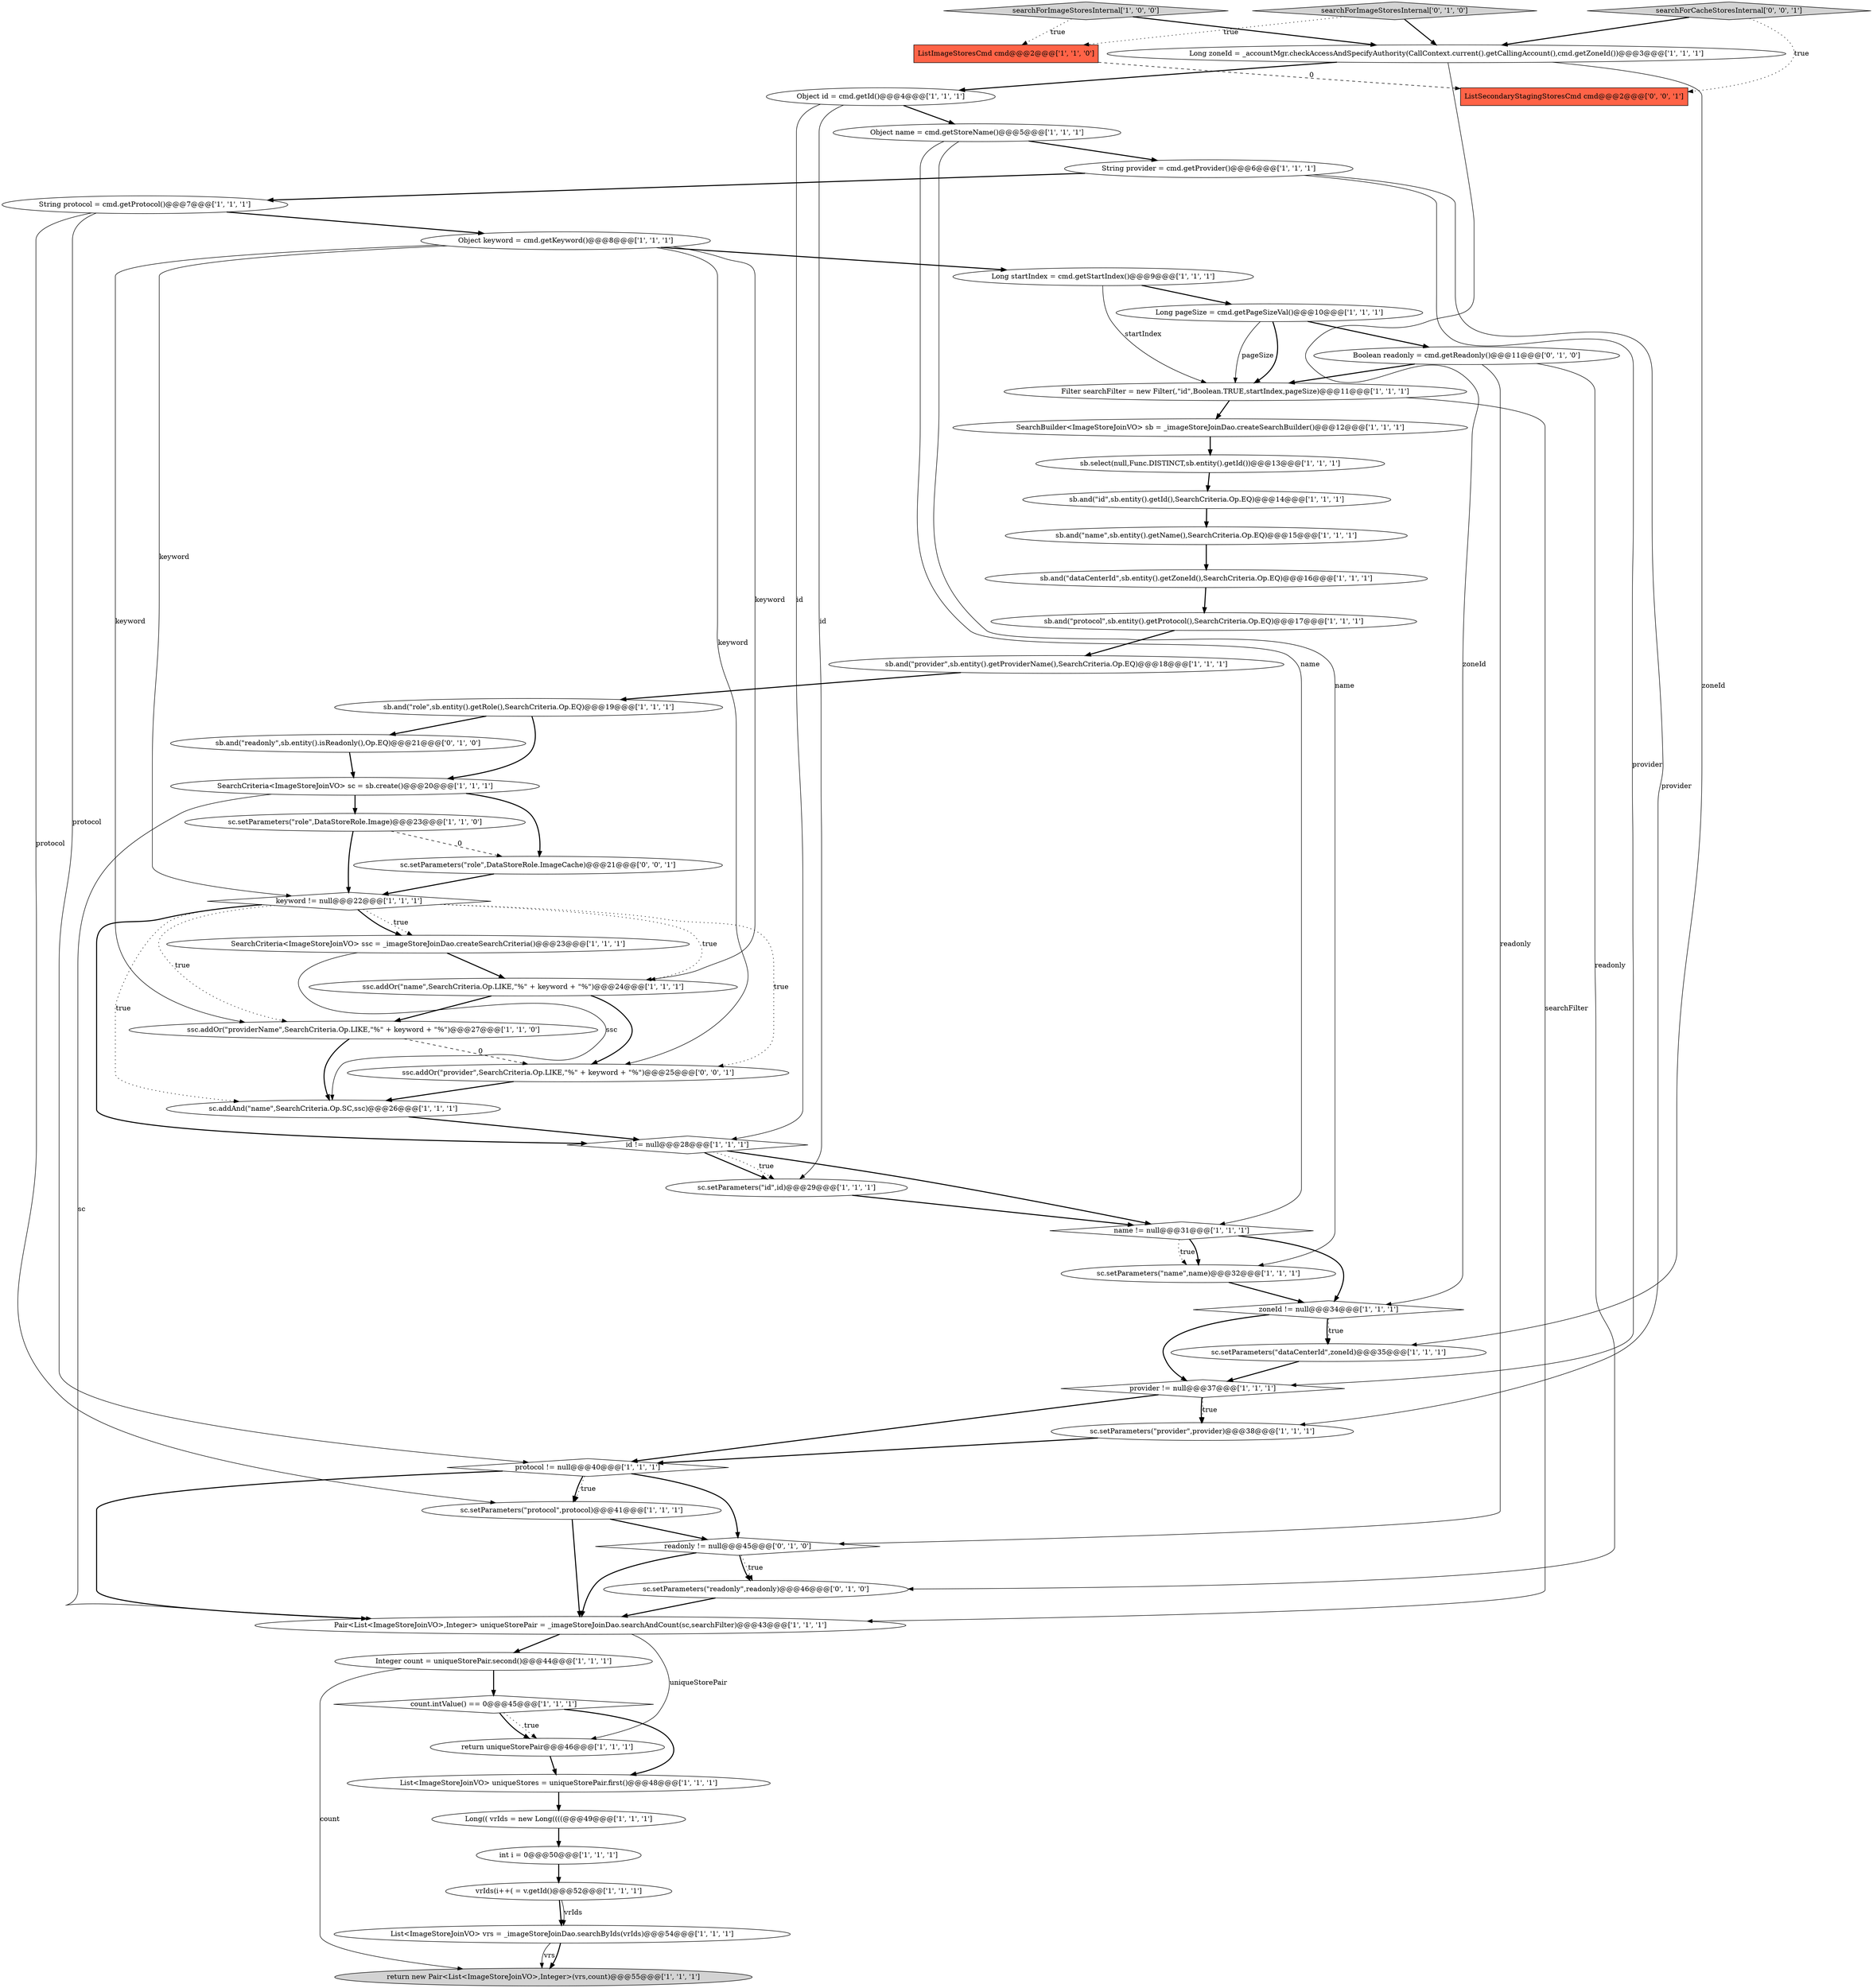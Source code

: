 digraph {
7 [style = filled, label = "ListImageStoresCmd cmd@@@2@@@['1', '1', '0']", fillcolor = tomato, shape = box image = "AAA0AAABBB1BBB"];
9 [style = filled, label = "sb.and(\"provider\",sb.entity().getProviderName(),SearchCriteria.Op.EQ)@@@18@@@['1', '1', '1']", fillcolor = white, shape = ellipse image = "AAA0AAABBB1BBB"];
33 [style = filled, label = "sb.and(\"name\",sb.entity().getName(),SearchCriteria.Op.EQ)@@@15@@@['1', '1', '1']", fillcolor = white, shape = ellipse image = "AAA0AAABBB1BBB"];
12 [style = filled, label = "int i = 0@@@50@@@['1', '1', '1']", fillcolor = white, shape = ellipse image = "AAA0AAABBB1BBB"];
40 [style = filled, label = "sb.and(\"dataCenterId\",sb.entity().getZoneId(),SearchCriteria.Op.EQ)@@@16@@@['1', '1', '1']", fillcolor = white, shape = ellipse image = "AAA0AAABBB1BBB"];
46 [style = filled, label = "readonly != null@@@45@@@['0', '1', '0']", fillcolor = white, shape = diamond image = "AAA1AAABBB2BBB"];
48 [style = filled, label = "searchForImageStoresInternal['0', '1', '0']", fillcolor = lightgray, shape = diamond image = "AAA0AAABBB2BBB"];
5 [style = filled, label = "Pair<List<ImageStoreJoinVO>,Integer> uniqueStorePair = _imageStoreJoinDao.searchAndCount(sc,searchFilter)@@@43@@@['1', '1', '1']", fillcolor = white, shape = ellipse image = "AAA0AAABBB1BBB"];
21 [style = filled, label = "Object name = cmd.getStoreName()@@@5@@@['1', '1', '1']", fillcolor = white, shape = ellipse image = "AAA0AAABBB1BBB"];
6 [style = filled, label = "List<ImageStoreJoinVO> uniqueStores = uniqueStorePair.first()@@@48@@@['1', '1', '1']", fillcolor = white, shape = ellipse image = "AAA0AAABBB1BBB"];
19 [style = filled, label = "zoneId != null@@@34@@@['1', '1', '1']", fillcolor = white, shape = diamond image = "AAA0AAABBB1BBB"];
29 [style = filled, label = "SearchCriteria<ImageStoreJoinVO> ssc = _imageStoreJoinDao.createSearchCriteria()@@@23@@@['1', '1', '1']", fillcolor = white, shape = ellipse image = "AAA0AAABBB1BBB"];
43 [style = filled, label = "SearchBuilder<ImageStoreJoinVO> sb = _imageStoreJoinDao.createSearchBuilder()@@@12@@@['1', '1', '1']", fillcolor = white, shape = ellipse image = "AAA0AAABBB1BBB"];
2 [style = filled, label = "sb.and(\"role\",sb.entity().getRole(),SearchCriteria.Op.EQ)@@@19@@@['1', '1', '1']", fillcolor = white, shape = ellipse image = "AAA0AAABBB1BBB"];
1 [style = filled, label = "sb.and(\"id\",sb.entity().getId(),SearchCriteria.Op.EQ)@@@14@@@['1', '1', '1']", fillcolor = white, shape = ellipse image = "AAA0AAABBB1BBB"];
28 [style = filled, label = "sb.and(\"protocol\",sb.entity().getProtocol(),SearchCriteria.Op.EQ)@@@17@@@['1', '1', '1']", fillcolor = white, shape = ellipse image = "AAA0AAABBB1BBB"];
49 [style = filled, label = "Boolean readonly = cmd.getReadonly()@@@11@@@['0', '1', '0']", fillcolor = white, shape = ellipse image = "AAA1AAABBB2BBB"];
45 [style = filled, label = "vrIds(i++( = v.getId()@@@52@@@['1', '1', '1']", fillcolor = white, shape = ellipse image = "AAA0AAABBB1BBB"];
51 [style = filled, label = "sc.setParameters(\"role\",DataStoreRole.ImageCache)@@@21@@@['0', '0', '1']", fillcolor = white, shape = ellipse image = "AAA0AAABBB3BBB"];
38 [style = filled, label = "Integer count = uniqueStorePair.second()@@@44@@@['1', '1', '1']", fillcolor = white, shape = ellipse image = "AAA0AAABBB1BBB"];
23 [style = filled, label = "return new Pair<List<ImageStoreJoinVO>,Integer>(vrs,count)@@@55@@@['1', '1', '1']", fillcolor = lightgray, shape = ellipse image = "AAA0AAABBB1BBB"];
47 [style = filled, label = "sc.setParameters(\"readonly\",readonly)@@@46@@@['0', '1', '0']", fillcolor = white, shape = ellipse image = "AAA1AAABBB2BBB"];
36 [style = filled, label = "SearchCriteria<ImageStoreJoinVO> sc = sb.create()@@@20@@@['1', '1', '1']", fillcolor = white, shape = ellipse image = "AAA0AAABBB1BBB"];
13 [style = filled, label = "Long zoneId = _accountMgr.checkAccessAndSpecifyAuthority(CallContext.current().getCallingAccount(),cmd.getZoneId())@@@3@@@['1', '1', '1']", fillcolor = white, shape = ellipse image = "AAA0AAABBB1BBB"];
41 [style = filled, label = "sc.setParameters(\"dataCenterId\",zoneId)@@@35@@@['1', '1', '1']", fillcolor = white, shape = ellipse image = "AAA0AAABBB1BBB"];
54 [style = filled, label = "ssc.addOr(\"provider\",SearchCriteria.Op.LIKE,\"%\" + keyword + \"%\")@@@25@@@['0', '0', '1']", fillcolor = white, shape = ellipse image = "AAA0AAABBB3BBB"];
0 [style = filled, label = "ssc.addOr(\"name\",SearchCriteria.Op.LIKE,\"%\" + keyword + \"%\")@@@24@@@['1', '1', '1']", fillcolor = white, shape = ellipse image = "AAA0AAABBB1BBB"];
24 [style = filled, label = "Long startIndex = cmd.getStartIndex()@@@9@@@['1', '1', '1']", fillcolor = white, shape = ellipse image = "AAA0AAABBB1BBB"];
39 [style = filled, label = "searchForImageStoresInternal['1', '0', '0']", fillcolor = lightgray, shape = diamond image = "AAA0AAABBB1BBB"];
15 [style = filled, label = "sb.select(null,Func.DISTINCT,sb.entity().getId())@@@13@@@['1', '1', '1']", fillcolor = white, shape = ellipse image = "AAA0AAABBB1BBB"];
16 [style = filled, label = "id != null@@@28@@@['1', '1', '1']", fillcolor = white, shape = diamond image = "AAA0AAABBB1BBB"];
22 [style = filled, label = "Object id = cmd.getId()@@@4@@@['1', '1', '1']", fillcolor = white, shape = ellipse image = "AAA0AAABBB1BBB"];
18 [style = filled, label = "sc.setParameters(\"name\",name)@@@32@@@['1', '1', '1']", fillcolor = white, shape = ellipse image = "AAA0AAABBB1BBB"];
3 [style = filled, label = "Object keyword = cmd.getKeyword()@@@8@@@['1', '1', '1']", fillcolor = white, shape = ellipse image = "AAA0AAABBB1BBB"];
34 [style = filled, label = "return uniqueStorePair@@@46@@@['1', '1', '1']", fillcolor = white, shape = ellipse image = "AAA0AAABBB1BBB"];
26 [style = filled, label = "sc.setParameters(\"protocol\",protocol)@@@41@@@['1', '1', '1']", fillcolor = white, shape = ellipse image = "AAA0AAABBB1BBB"];
11 [style = filled, label = "keyword != null@@@22@@@['1', '1', '1']", fillcolor = white, shape = diamond image = "AAA0AAABBB1BBB"];
31 [style = filled, label = "String protocol = cmd.getProtocol()@@@7@@@['1', '1', '1']", fillcolor = white, shape = ellipse image = "AAA0AAABBB1BBB"];
42 [style = filled, label = "count.intValue() == 0@@@45@@@['1', '1', '1']", fillcolor = white, shape = diamond image = "AAA0AAABBB1BBB"];
30 [style = filled, label = "sc.setParameters(\"provider\",provider)@@@38@@@['1', '1', '1']", fillcolor = white, shape = ellipse image = "AAA0AAABBB1BBB"];
20 [style = filled, label = "String provider = cmd.getProvider()@@@6@@@['1', '1', '1']", fillcolor = white, shape = ellipse image = "AAA0AAABBB1BBB"];
32 [style = filled, label = "Long pageSize = cmd.getPageSizeVal()@@@10@@@['1', '1', '1']", fillcolor = white, shape = ellipse image = "AAA0AAABBB1BBB"];
14 [style = filled, label = "ssc.addOr(\"providerName\",SearchCriteria.Op.LIKE,\"%\" + keyword + \"%\")@@@27@@@['1', '1', '0']", fillcolor = white, shape = ellipse image = "AAA0AAABBB1BBB"];
27 [style = filled, label = "Long(( vrIds = new Long((((@@@49@@@['1', '1', '1']", fillcolor = white, shape = ellipse image = "AAA0AAABBB1BBB"];
50 [style = filled, label = "sb.and(\"readonly\",sb.entity().isReadonly(),Op.EQ)@@@21@@@['0', '1', '0']", fillcolor = white, shape = ellipse image = "AAA1AAABBB2BBB"];
10 [style = filled, label = "sc.addAnd(\"name\",SearchCriteria.Op.SC,ssc)@@@26@@@['1', '1', '1']", fillcolor = white, shape = ellipse image = "AAA0AAABBB1BBB"];
4 [style = filled, label = "sc.setParameters(\"role\",DataStoreRole.Image)@@@23@@@['1', '1', '0']", fillcolor = white, shape = ellipse image = "AAA0AAABBB1BBB"];
25 [style = filled, label = "protocol != null@@@40@@@['1', '1', '1']", fillcolor = white, shape = diamond image = "AAA0AAABBB1BBB"];
17 [style = filled, label = "List<ImageStoreJoinVO> vrs = _imageStoreJoinDao.searchByIds(vrIds)@@@54@@@['1', '1', '1']", fillcolor = white, shape = ellipse image = "AAA0AAABBB1BBB"];
8 [style = filled, label = "Filter searchFilter = new Filter(,\"id\",Boolean.TRUE,startIndex,pageSize)@@@11@@@['1', '1', '1']", fillcolor = white, shape = ellipse image = "AAA0AAABBB1BBB"];
35 [style = filled, label = "sc.setParameters(\"id\",id)@@@29@@@['1', '1', '1']", fillcolor = white, shape = ellipse image = "AAA0AAABBB1BBB"];
37 [style = filled, label = "provider != null@@@37@@@['1', '1', '1']", fillcolor = white, shape = diamond image = "AAA0AAABBB1BBB"];
53 [style = filled, label = "ListSecondaryStagingStoresCmd cmd@@@2@@@['0', '0', '1']", fillcolor = tomato, shape = box image = "AAA0AAABBB3BBB"];
52 [style = filled, label = "searchForCacheStoresInternal['0', '0', '1']", fillcolor = lightgray, shape = diamond image = "AAA0AAABBB3BBB"];
44 [style = filled, label = "name != null@@@31@@@['1', '1', '1']", fillcolor = white, shape = diamond image = "AAA0AAABBB1BBB"];
45->17 [style = solid, label="vrIds"];
11->29 [style = bold, label=""];
3->24 [style = bold, label=""];
38->23 [style = solid, label="count"];
24->32 [style = bold, label=""];
46->47 [style = bold, label=""];
15->1 [style = bold, label=""];
4->51 [style = dashed, label="0"];
25->26 [style = bold, label=""];
40->28 [style = bold, label=""];
54->10 [style = bold, label=""];
13->41 [style = solid, label="zoneId"];
11->16 [style = bold, label=""];
25->26 [style = dotted, label="true"];
1->33 [style = bold, label=""];
46->47 [style = dotted, label="true"];
3->54 [style = solid, label="keyword"];
3->0 [style = solid, label="keyword"];
37->30 [style = bold, label=""];
20->37 [style = solid, label="provider"];
44->18 [style = dotted, label="true"];
17->23 [style = solid, label="vrs"];
38->42 [style = bold, label=""];
17->23 [style = bold, label=""];
25->46 [style = bold, label=""];
14->10 [style = bold, label=""];
16->35 [style = bold, label=""];
5->38 [style = bold, label=""];
48->13 [style = bold, label=""];
46->5 [style = bold, label=""];
31->3 [style = bold, label=""];
26->46 [style = bold, label=""];
14->54 [style = dashed, label="0"];
36->51 [style = bold, label=""];
16->35 [style = dotted, label="true"];
44->18 [style = bold, label=""];
42->34 [style = dotted, label="true"];
11->10 [style = dotted, label="true"];
36->4 [style = bold, label=""];
20->31 [style = bold, label=""];
39->13 [style = bold, label=""];
32->8 [style = solid, label="pageSize"];
48->7 [style = dotted, label="true"];
3->11 [style = solid, label="keyword"];
11->29 [style = dotted, label="true"];
8->5 [style = solid, label="searchFilter"];
21->18 [style = solid, label="name"];
51->11 [style = bold, label=""];
49->8 [style = bold, label=""];
22->16 [style = solid, label="id"];
31->25 [style = solid, label="protocol"];
42->34 [style = bold, label=""];
43->15 [style = bold, label=""];
6->27 [style = bold, label=""];
44->19 [style = bold, label=""];
49->46 [style = solid, label="readonly"];
2->36 [style = bold, label=""];
21->20 [style = bold, label=""];
25->5 [style = bold, label=""];
11->14 [style = dotted, label="true"];
37->30 [style = dotted, label="true"];
22->21 [style = bold, label=""];
0->14 [style = bold, label=""];
39->7 [style = dotted, label="true"];
7->53 [style = dashed, label="0"];
28->9 [style = bold, label=""];
10->16 [style = bold, label=""];
50->36 [style = bold, label=""];
5->34 [style = solid, label="uniqueStorePair"];
24->8 [style = solid, label="startIndex"];
29->10 [style = solid, label="ssc"];
41->37 [style = bold, label=""];
19->37 [style = bold, label=""];
34->6 [style = bold, label=""];
52->13 [style = bold, label=""];
33->40 [style = bold, label=""];
42->6 [style = bold, label=""];
35->44 [style = bold, label=""];
47->5 [style = bold, label=""];
32->8 [style = bold, label=""];
36->5 [style = solid, label="sc"];
12->45 [style = bold, label=""];
52->53 [style = dotted, label="true"];
19->41 [style = dotted, label="true"];
21->44 [style = solid, label="name"];
20->30 [style = solid, label="provider"];
27->12 [style = bold, label=""];
0->54 [style = bold, label=""];
4->11 [style = bold, label=""];
13->22 [style = bold, label=""];
9->2 [style = bold, label=""];
11->0 [style = dotted, label="true"];
22->35 [style = solid, label="id"];
30->25 [style = bold, label=""];
13->19 [style = solid, label="zoneId"];
31->26 [style = solid, label="protocol"];
29->0 [style = bold, label=""];
16->44 [style = bold, label=""];
26->5 [style = bold, label=""];
49->47 [style = solid, label="readonly"];
18->19 [style = bold, label=""];
32->49 [style = bold, label=""];
45->17 [style = bold, label=""];
19->41 [style = bold, label=""];
2->50 [style = bold, label=""];
11->54 [style = dotted, label="true"];
8->43 [style = bold, label=""];
37->25 [style = bold, label=""];
3->14 [style = solid, label="keyword"];
}
